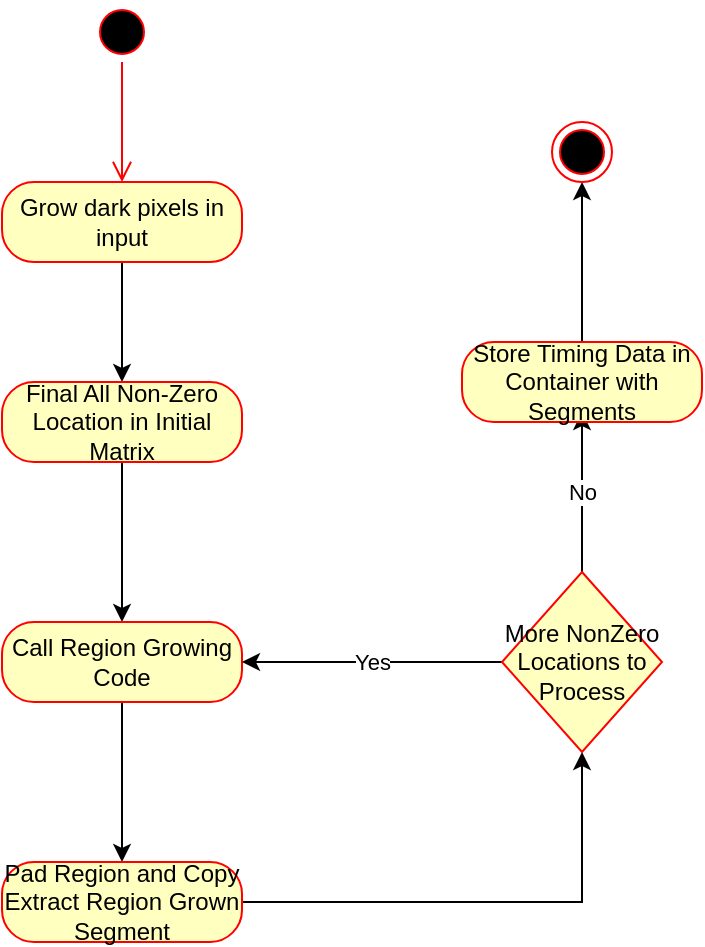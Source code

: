 <mxfile version="10.6.5" type="device"><diagram id="AjgVRQSieg3w0_EcAYiD" name="Page-1"><mxGraphModel dx="1058" dy="808" grid="1" gridSize="10" guides="1" tooltips="1" connect="1" arrows="1" fold="1" page="1" pageScale="1" pageWidth="850" pageHeight="1100" math="0" shadow="0"><root><mxCell id="0"/><mxCell id="1" parent="0"/><mxCell id="AyI_wgE36oVoTJEsgiOQ-1" value="" style="ellipse;html=1;shape=startState;fillColor=#000000;strokeColor=#ff0000;" vertex="1" parent="1"><mxGeometry x="140" y="110" width="30" height="30" as="geometry"/></mxCell><mxCell id="AyI_wgE36oVoTJEsgiOQ-2" value="" style="edgeStyle=orthogonalEdgeStyle;html=1;verticalAlign=bottom;endArrow=open;endSize=8;strokeColor=#ff0000;entryX=0.5;entryY=0;entryDx=0;entryDy=0;" edge="1" source="AyI_wgE36oVoTJEsgiOQ-1" parent="1" target="AyI_wgE36oVoTJEsgiOQ-3"><mxGeometry relative="1" as="geometry"><mxPoint x="155" y="200" as="targetPoint"/></mxGeometry></mxCell><mxCell id="AyI_wgE36oVoTJEsgiOQ-9" value="" style="edgeStyle=orthogonalEdgeStyle;rounded=0;orthogonalLoop=1;jettySize=auto;html=1;" edge="1" parent="1" source="AyI_wgE36oVoTJEsgiOQ-3" target="AyI_wgE36oVoTJEsgiOQ-5"><mxGeometry relative="1" as="geometry"/></mxCell><mxCell id="AyI_wgE36oVoTJEsgiOQ-3" value="Grow dark pixels in input" style="rounded=1;whiteSpace=wrap;html=1;arcSize=40;fontColor=#000000;fillColor=#ffffc0;strokeColor=#ff0000;" vertex="1" parent="1"><mxGeometry x="95" y="200" width="120" height="40" as="geometry"/></mxCell><mxCell id="AyI_wgE36oVoTJEsgiOQ-12" value="" style="edgeStyle=orthogonalEdgeStyle;rounded=0;orthogonalLoop=1;jettySize=auto;html=1;" edge="1" parent="1" source="AyI_wgE36oVoTJEsgiOQ-5" target="AyI_wgE36oVoTJEsgiOQ-7"><mxGeometry relative="1" as="geometry"/></mxCell><mxCell id="AyI_wgE36oVoTJEsgiOQ-5" value="Final All Non-Zero Location in Initial Matrix" style="rounded=1;whiteSpace=wrap;html=1;arcSize=40;fontColor=#000000;fillColor=#ffffc0;strokeColor=#ff0000;" vertex="1" parent="1"><mxGeometry x="95" y="300" width="120" height="40" as="geometry"/></mxCell><mxCell id="AyI_wgE36oVoTJEsgiOQ-14" value="" style="edgeStyle=orthogonalEdgeStyle;rounded=0;orthogonalLoop=1;jettySize=auto;html=1;" edge="1" parent="1" source="AyI_wgE36oVoTJEsgiOQ-7" target="AyI_wgE36oVoTJEsgiOQ-13"><mxGeometry relative="1" as="geometry"/></mxCell><mxCell id="AyI_wgE36oVoTJEsgiOQ-7" value="Call Region Growing Code" style="rounded=1;whiteSpace=wrap;html=1;arcSize=40;fontColor=#000000;fillColor=#ffffc0;strokeColor=#ff0000;" vertex="1" parent="1"><mxGeometry x="95" y="420" width="120" height="40" as="geometry"/></mxCell><mxCell id="AyI_wgE36oVoTJEsgiOQ-16" value="" style="edgeStyle=orthogonalEdgeStyle;rounded=0;orthogonalLoop=1;jettySize=auto;html=1;entryX=0.5;entryY=1;entryDx=0;entryDy=0;" edge="1" parent="1" source="AyI_wgE36oVoTJEsgiOQ-13" target="AyI_wgE36oVoTJEsgiOQ-17"><mxGeometry relative="1" as="geometry"><mxPoint x="390" y="340" as="targetPoint"/></mxGeometry></mxCell><mxCell id="AyI_wgE36oVoTJEsgiOQ-13" value="Pad Region and Copy Extract Region Grown Segment" style="rounded=1;whiteSpace=wrap;html=1;arcSize=40;fontColor=#000000;fillColor=#ffffc0;strokeColor=#ff0000;" vertex="1" parent="1"><mxGeometry x="95" y="540" width="120" height="40" as="geometry"/></mxCell><mxCell id="AyI_wgE36oVoTJEsgiOQ-21" value="Yes" style="edgeStyle=orthogonalEdgeStyle;rounded=0;orthogonalLoop=1;jettySize=auto;html=1;entryX=1;entryY=0.5;entryDx=0;entryDy=0;" edge="1" parent="1" source="AyI_wgE36oVoTJEsgiOQ-17" target="AyI_wgE36oVoTJEsgiOQ-7"><mxGeometry relative="1" as="geometry"><mxPoint x="265" y="435" as="targetPoint"/></mxGeometry></mxCell><mxCell id="AyI_wgE36oVoTJEsgiOQ-29" value="No&lt;br&gt;" style="edgeStyle=orthogonalEdgeStyle;rounded=0;orthogonalLoop=1;jettySize=auto;html=1;" edge="1" parent="1" source="AyI_wgE36oVoTJEsgiOQ-17"><mxGeometry relative="1" as="geometry"><mxPoint x="385" y="315" as="targetPoint"/></mxGeometry></mxCell><mxCell id="AyI_wgE36oVoTJEsgiOQ-17" value="More NonZero Locations to Process" style="rhombus;whiteSpace=wrap;html=1;fillColor=#ffffc0;strokeColor=#ff0000;" vertex="1" parent="1"><mxGeometry x="345" y="395" width="80" height="90" as="geometry"/></mxCell><mxCell id="AyI_wgE36oVoTJEsgiOQ-33" value="" style="edgeStyle=orthogonalEdgeStyle;rounded=0;orthogonalLoop=1;jettySize=auto;html=1;" edge="1" parent="1" source="AyI_wgE36oVoTJEsgiOQ-31" target="AyI_wgE36oVoTJEsgiOQ-32"><mxGeometry relative="1" as="geometry"/></mxCell><mxCell id="AyI_wgE36oVoTJEsgiOQ-31" value="Store Timing Data in Container with Segments" style="rounded=1;whiteSpace=wrap;html=1;arcSize=40;fontColor=#000000;fillColor=#ffffc0;strokeColor=#ff0000;" vertex="1" parent="1"><mxGeometry x="325" y="280" width="120" height="40" as="geometry"/></mxCell><mxCell id="AyI_wgE36oVoTJEsgiOQ-32" value="" style="ellipse;html=1;shape=endState;fillColor=#000000;strokeColor=#ff0000;" vertex="1" parent="1"><mxGeometry x="370" y="170" width="30" height="30" as="geometry"/></mxCell></root></mxGraphModel></diagram></mxfile>